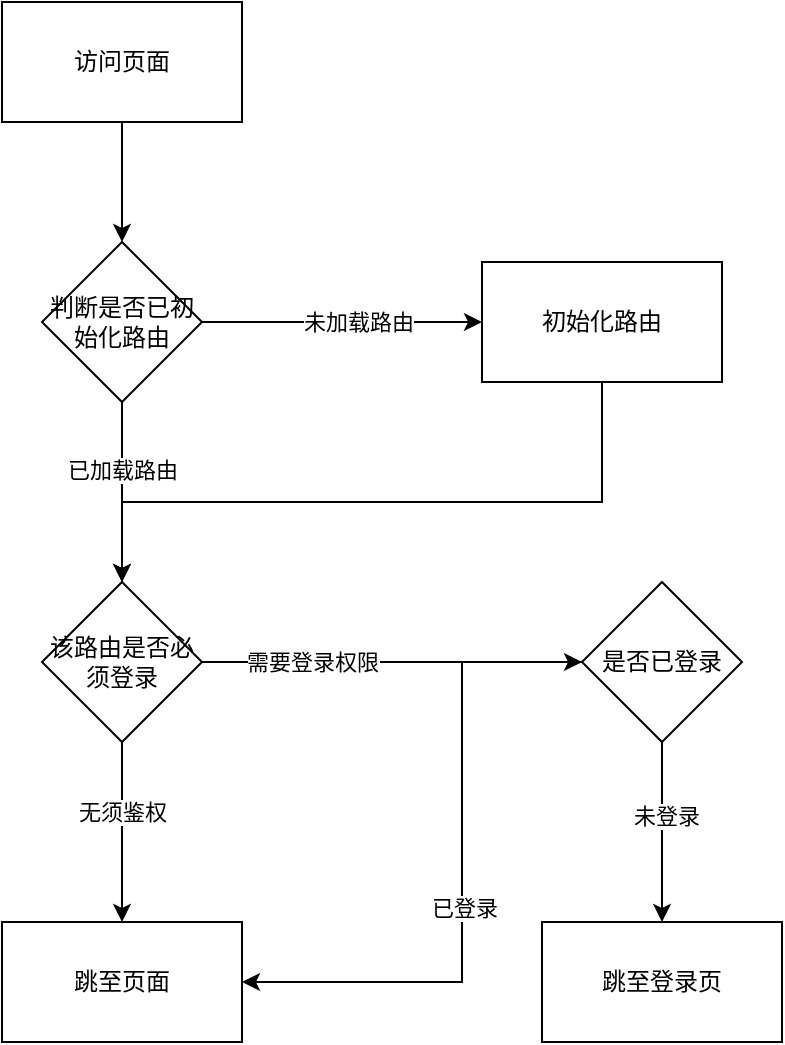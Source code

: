 <mxfile version="24.1.0" type="github">
  <diagram name="第 1 页" id="2roA2NmpC_pGqnweillx">
    <mxGraphModel dx="1195" dy="615" grid="1" gridSize="10" guides="1" tooltips="1" connect="1" arrows="1" fold="1" page="1" pageScale="1" pageWidth="827" pageHeight="1169" math="1" shadow="0">
      <root>
        <mxCell id="0" />
        <mxCell id="1" parent="0" />
        <mxCell id="2J1E2nWtynSx2TIuEP8Y-7" value="" style="edgeStyle=orthogonalEdgeStyle;rounded=0;orthogonalLoop=1;jettySize=auto;html=1;" edge="1" parent="1" source="2J1E2nWtynSx2TIuEP8Y-1" target="2J1E2nWtynSx2TIuEP8Y-6">
          <mxGeometry relative="1" as="geometry" />
        </mxCell>
        <mxCell id="2J1E2nWtynSx2TIuEP8Y-1" value="访问页面" style="rounded=0;whiteSpace=wrap;html=1;" vertex="1" parent="1">
          <mxGeometry x="50" y="20" width="120" height="60" as="geometry" />
        </mxCell>
        <mxCell id="2J1E2nWtynSx2TIuEP8Y-11" value="" style="edgeStyle=orthogonalEdgeStyle;rounded=0;orthogonalLoop=1;jettySize=auto;html=1;" edge="1" parent="1" source="2J1E2nWtynSx2TIuEP8Y-6" target="2J1E2nWtynSx2TIuEP8Y-10">
          <mxGeometry relative="1" as="geometry" />
        </mxCell>
        <mxCell id="2J1E2nWtynSx2TIuEP8Y-14" value="未加载路由" style="edgeLabel;html=1;align=center;verticalAlign=middle;resizable=0;points=[];" vertex="1" connectable="0" parent="2J1E2nWtynSx2TIuEP8Y-11">
          <mxGeometry x="0.2" y="-3" relative="1" as="geometry">
            <mxPoint x="-6" y="-3" as="offset" />
          </mxGeometry>
        </mxCell>
        <mxCell id="2J1E2nWtynSx2TIuEP8Y-17" value="" style="edgeStyle=orthogonalEdgeStyle;rounded=0;orthogonalLoop=1;jettySize=auto;html=1;" edge="1" parent="1" source="2J1E2nWtynSx2TIuEP8Y-6" target="2J1E2nWtynSx2TIuEP8Y-16">
          <mxGeometry relative="1" as="geometry" />
        </mxCell>
        <mxCell id="2J1E2nWtynSx2TIuEP8Y-18" value="已加载路由" style="edgeLabel;html=1;align=center;verticalAlign=middle;resizable=0;points=[];" vertex="1" connectable="0" parent="2J1E2nWtynSx2TIuEP8Y-17">
          <mxGeometry x="-0.303" y="3" relative="1" as="geometry">
            <mxPoint x="-3" y="2" as="offset" />
          </mxGeometry>
        </mxCell>
        <mxCell id="2J1E2nWtynSx2TIuEP8Y-6" value="判断是否已初始化路由" style="rhombus;whiteSpace=wrap;html=1;rounded=0;" vertex="1" parent="1">
          <mxGeometry x="70" y="140" width="80" height="80" as="geometry" />
        </mxCell>
        <mxCell id="2J1E2nWtynSx2TIuEP8Y-19" style="edgeStyle=orthogonalEdgeStyle;rounded=0;orthogonalLoop=1;jettySize=auto;html=1;exitX=0.5;exitY=1;exitDx=0;exitDy=0;" edge="1" parent="1" source="2J1E2nWtynSx2TIuEP8Y-10" target="2J1E2nWtynSx2TIuEP8Y-16">
          <mxGeometry relative="1" as="geometry">
            <mxPoint x="170.03" y="270" as="targetPoint" />
            <mxPoint x="310" y="220" as="sourcePoint" />
            <Array as="points">
              <mxPoint x="350" y="270" />
              <mxPoint x="110" y="270" />
            </Array>
          </mxGeometry>
        </mxCell>
        <mxCell id="2J1E2nWtynSx2TIuEP8Y-10" value="初始化路由" style="whiteSpace=wrap;html=1;rounded=0;" vertex="1" parent="1">
          <mxGeometry x="290" y="150" width="120" height="60" as="geometry" />
        </mxCell>
        <mxCell id="2J1E2nWtynSx2TIuEP8Y-22" value="" style="edgeStyle=orthogonalEdgeStyle;rounded=0;orthogonalLoop=1;jettySize=auto;html=1;" edge="1" parent="1" source="2J1E2nWtynSx2TIuEP8Y-16" target="2J1E2nWtynSx2TIuEP8Y-24">
          <mxGeometry relative="1" as="geometry">
            <mxPoint x="110" y="480" as="targetPoint" />
          </mxGeometry>
        </mxCell>
        <mxCell id="2J1E2nWtynSx2TIuEP8Y-23" value="需要登录权限" style="edgeLabel;html=1;align=center;verticalAlign=middle;resizable=0;points=[];" vertex="1" connectable="0" parent="2J1E2nWtynSx2TIuEP8Y-22">
          <mxGeometry x="-0.281" relative="1" as="geometry">
            <mxPoint x="-14" as="offset" />
          </mxGeometry>
        </mxCell>
        <mxCell id="2J1E2nWtynSx2TIuEP8Y-26" value="" style="edgeStyle=orthogonalEdgeStyle;rounded=0;orthogonalLoop=1;jettySize=auto;html=1;" edge="1" parent="1" source="2J1E2nWtynSx2TIuEP8Y-16" target="2J1E2nWtynSx2TIuEP8Y-25">
          <mxGeometry relative="1" as="geometry" />
        </mxCell>
        <mxCell id="2J1E2nWtynSx2TIuEP8Y-27" value="无须鉴权" style="edgeLabel;html=1;align=center;verticalAlign=middle;resizable=0;points=[];" vertex="1" connectable="0" parent="2J1E2nWtynSx2TIuEP8Y-26">
          <mxGeometry x="-0.234" y="3" relative="1" as="geometry">
            <mxPoint x="-3" as="offset" />
          </mxGeometry>
        </mxCell>
        <mxCell id="2J1E2nWtynSx2TIuEP8Y-16" value="该路由是否必须登录" style="rhombus;whiteSpace=wrap;html=1;rounded=0;" vertex="1" parent="1">
          <mxGeometry x="70" y="310" width="80" height="80" as="geometry" />
        </mxCell>
        <mxCell id="2J1E2nWtynSx2TIuEP8Y-30" style="edgeStyle=orthogonalEdgeStyle;rounded=0;orthogonalLoop=1;jettySize=auto;html=1;entryX=1;entryY=0.5;entryDx=0;entryDy=0;" edge="1" parent="1" source="2J1E2nWtynSx2TIuEP8Y-24" target="2J1E2nWtynSx2TIuEP8Y-25">
          <mxGeometry relative="1" as="geometry">
            <Array as="points">
              <mxPoint x="280" y="350" />
              <mxPoint x="280" y="510" />
            </Array>
          </mxGeometry>
        </mxCell>
        <mxCell id="2J1E2nWtynSx2TIuEP8Y-31" value="已登录" style="edgeLabel;html=1;align=center;verticalAlign=middle;resizable=0;points=[];" vertex="1" connectable="0" parent="2J1E2nWtynSx2TIuEP8Y-30">
          <mxGeometry x="0.11" y="1" relative="1" as="geometry">
            <mxPoint as="offset" />
          </mxGeometry>
        </mxCell>
        <mxCell id="2J1E2nWtynSx2TIuEP8Y-34" value="" style="edgeStyle=orthogonalEdgeStyle;rounded=0;orthogonalLoop=1;jettySize=auto;html=1;" edge="1" parent="1" source="2J1E2nWtynSx2TIuEP8Y-24" target="2J1E2nWtynSx2TIuEP8Y-33">
          <mxGeometry relative="1" as="geometry" />
        </mxCell>
        <mxCell id="2J1E2nWtynSx2TIuEP8Y-35" value="未登录" style="edgeLabel;html=1;align=center;verticalAlign=middle;resizable=0;points=[];" vertex="1" connectable="0" parent="2J1E2nWtynSx2TIuEP8Y-34">
          <mxGeometry x="-0.173" y="2" relative="1" as="geometry">
            <mxPoint as="offset" />
          </mxGeometry>
        </mxCell>
        <mxCell id="2J1E2nWtynSx2TIuEP8Y-24" value="是否已登录" style="rhombus;whiteSpace=wrap;html=1;rounded=0;" vertex="1" parent="1">
          <mxGeometry x="340" y="310" width="80" height="80" as="geometry" />
        </mxCell>
        <mxCell id="2J1E2nWtynSx2TIuEP8Y-25" value="跳至页面" style="whiteSpace=wrap;html=1;rounded=0;" vertex="1" parent="1">
          <mxGeometry x="50" y="480" width="120" height="60" as="geometry" />
        </mxCell>
        <mxCell id="2J1E2nWtynSx2TIuEP8Y-33" value="跳至登录页" style="whiteSpace=wrap;html=1;rounded=0;" vertex="1" parent="1">
          <mxGeometry x="320" y="480" width="120" height="60" as="geometry" />
        </mxCell>
      </root>
    </mxGraphModel>
  </diagram>
</mxfile>
